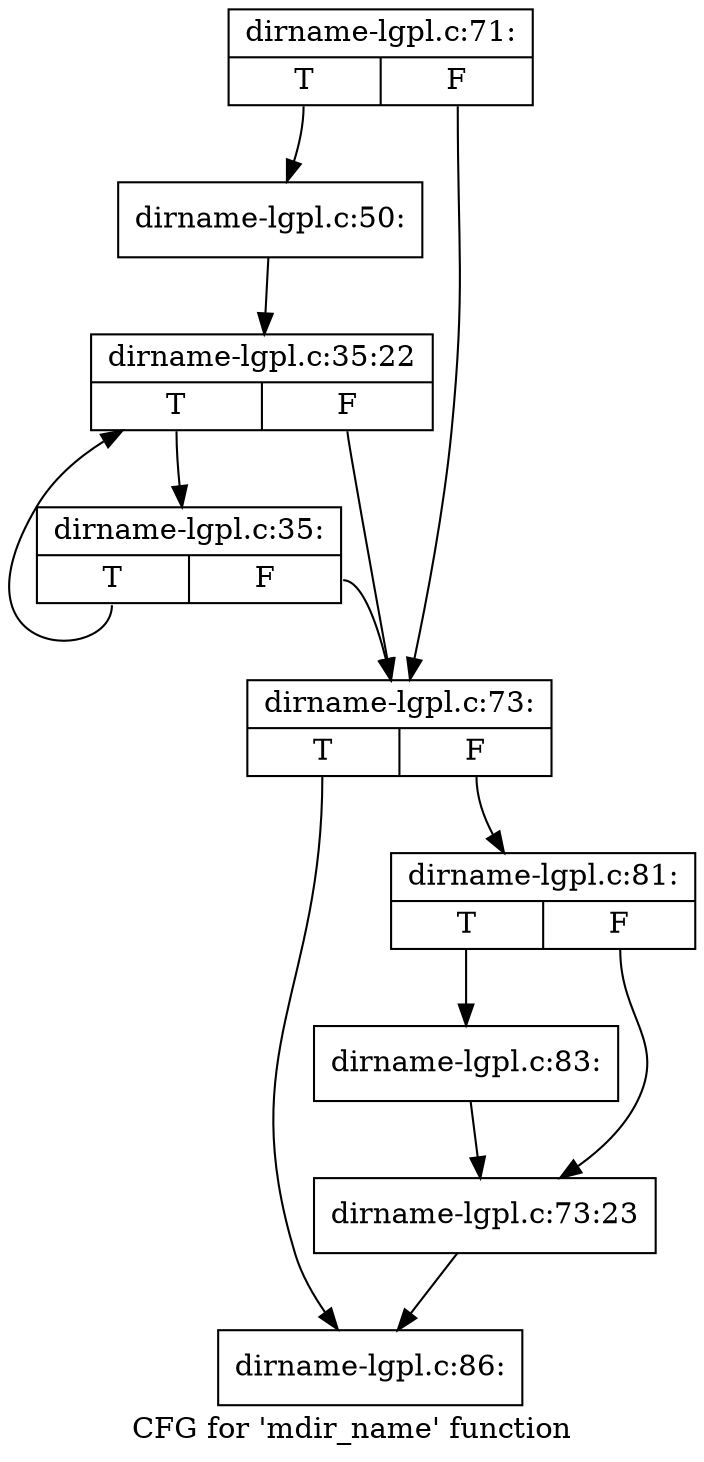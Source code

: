 digraph "CFG for 'mdir_name' function" {
	label="CFG for 'mdir_name' function";

	Node0xc2a2d60 [shape=record,label="{dirname-lgpl.c:71:|{<s0>T|<s1>F}}"];
	Node0xc2a2d60:s0 -> Node0xc352c50;
	Node0xc2a2d60:s1 -> Node0xc2aa240;
	Node0xc352c50 [shape=record,label="{dirname-lgpl.c:50:}"];
	Node0xc352c50 -> Node0xc29d680;
	Node0xc3440f0 [shape=record,label="{dirname-lgpl.c:35:|{<s0>T|<s1>F}}"];
	Node0xc3440f0:s0 -> Node0xc29d680;
	Node0xc3440f0:s1 -> Node0xc2aa240;
	Node0xc29d680 [shape=record,label="{dirname-lgpl.c:35:22|{<s0>T|<s1>F}}"];
	Node0xc29d680:s0 -> Node0xc3440f0;
	Node0xc29d680:s1 -> Node0xc2aa240;
	Node0xc2aa240 [shape=record,label="{dirname-lgpl.c:73:|{<s0>T|<s1>F}}"];
	Node0xc2aa240:s0 -> Node0xc2ac0a0;
	Node0xc2aa240:s1 -> Node0xc2aca70;
	Node0xc2aca70 [shape=record,label="{dirname-lgpl.c:81:|{<s0>T|<s1>F}}"];
	Node0xc2aca70:s0 -> Node0xc2a73d0;
	Node0xc2aca70:s1 -> Node0xc2ad760;
	Node0xc2a73d0 [shape=record,label="{dirname-lgpl.c:83:}"];
	Node0xc2a73d0 -> Node0xc2ad760;
	Node0xc2ad760 [shape=record,label="{dirname-lgpl.c:73:23}"];
	Node0xc2ad760 -> Node0xc2ac0a0;
	Node0xc2ac0a0 [shape=record,label="{dirname-lgpl.c:86:}"];
}
